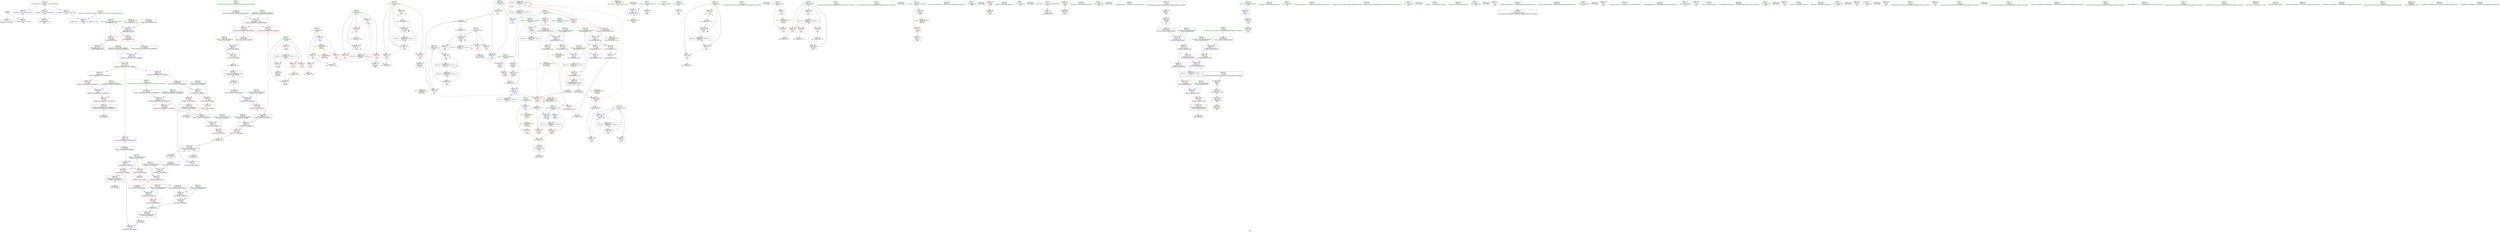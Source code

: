 digraph "SVFG" {
	label="SVFG";

	Node0x562deb0fe800 [shape=record,color=grey,label="{NodeID: 0\nNullPtr}"];
	Node0x562deb0fe800 -> Node0x562deb118e60[style=solid];
	Node0x562deb0fe800 -> Node0x562deb11a530[style=solid];
	Node0x562deb1191d0 [shape=record,color=red,label="{NodeID: 194\n380\<--379\n\<--_M_flags\n_ZNSt8ios_base4setfESt13_Ios_FmtflagsS0_\n}"];
	Node0x562deb1191d0 -> Node0x562deb1242b0[style=solid];
	Node0x562deb1162a0 [shape=record,color=black,label="{NodeID: 111\n363\<--399\n_ZNSt8ios_base4setfESt13_Ios_FmtflagsS0__ret\<--\n_ZNSt8ios_base4setfESt13_Ios_FmtflagsS0_\n|{<s0>21}}"];
	Node0x562deb1162a0:s0 -> Node0x562deb15eb30[style=solid,color=blue];
	Node0x562deb1142a0 [shape=record,color=green,label="{NodeID: 28\n11\<--13\nn\<--n_field_insensitive\nGlob }"];
	Node0x562deb1142a0 -> Node0x562deb11c370[style=solid];
	Node0x562deb1142a0 -> Node0x562deb11c440[style=solid];
	Node0x562deb1142a0 -> Node0x562deb11c510[style=solid];
	Node0x562deb1142a0 -> Node0x562deb119e30[style=solid];
	Node0x562deb15f660 [shape=record,color=black,label="{NodeID: 554\n86 = PHI(235, )\n0th arg _Z3cand }"];
	Node0x562deb15f660 -> Node0x562deb11a700[style=solid];
	Node0x562deb11f610 [shape=record,color=grey,label="{NodeID: 388\n145 = cmp(142, 144, )\n}"];
	Node0x562deb11aa40 [shape=record,color=blue,label="{NodeID: 222\n95\<--111\nref.tmp1\<--sub\n_Z3cand\n|{|<s2>4}}"];
	Node0x562deb11aa40 -> Node0x562deb11d070[style=dashed];
	Node0x562deb11aa40 -> Node0x562deb13c690[style=dashed];
	Node0x562deb11aa40:s2 -> Node0x562deb1433a0[style=dashed,color=red];
	Node0x562deb11c440 [shape=record,color=red,label="{NodeID: 139\n208\<--11\n\<--n\nmain\n}"];
	Node0x562deb11c440 -> Node0x562deb11fa90[style=solid];
	Node0x562deb116c80 [shape=record,color=green,label="{NodeID: 56\n166\<--167\nr\<--r_field_insensitive\nmain\n}"];
	Node0x562deb116c80 -> Node0x562deb11dd70[style=solid];
	Node0x562deb116c80 -> Node0x562deb123340[style=solid];
	Node0x562deb116c80 -> Node0x562deb123680[style=solid];
	Node0x562deb141690 [shape=record,color=yellow,style=double,label="{NodeID: 416\n2V_1 = ENCHI(MR_2V_0)\npts\{10 \}\nFun[_GLOBAL__sub_I_Denisson_2_0.cpp]|{<s0>29}}"];
	Node0x562deb141690:s0 -> Node0x562deb11a630[style=dashed,color=red];
	Node0x562deb124040 [shape=record,color=blue,label="{NodeID: 250\n367\<--364\nthis.addr\<--this\n_ZNSt8ios_base4setfESt13_Ios_FmtflagsS0_\n}"];
	Node0x562deb124040 -> Node0x562deb11ece0[style=dashed];
	Node0x562deb11db00 [shape=record,color=red,label="{NodeID: 167\n211\<--162\n\<--i\nmain\n}"];
	Node0x562deb11db00 -> Node0x562deb115c90[style=solid];
	Node0x562deb1185e0 [shape=record,color=green,label="{NodeID: 84\n406\<--407\n__b.addr\<--__b.addr_field_insensitive\n_ZStaNRSt13_Ios_FmtflagsS_\n}"];
	Node0x562deb1185e0 -> Node0x562deb119440[style=solid];
	Node0x562deb1185e0 -> Node0x562deb124450[style=solid];
	Node0x562deb0ed980 [shape=record,color=green,label="{NodeID: 1\n7\<--1\n__dso_handle\<--dummyObj\nGlob }"];
	Node0x562deb149ca0 [shape=record,color=yellow,style=double,label="{NodeID: 527\n2V_2 = CSCHI(MR_2V_1)\npts\{10 \}\nCS[]}"];
	Node0x562deb1192a0 [shape=record,color=red,label="{NodeID: 195\n410\<--404\n\<--__a.addr\n_ZStaNRSt13_Ios_FmtflagsS_\n}"];
	Node0x562deb1192a0 -> Node0x562deb119510[style=solid];
	Node0x562deb116370 [shape=record,color=black,label="{NodeID: 112\n401\<--414\n_ZStaNRSt13_Ios_FmtflagsS__ret\<--\n_ZStaNRSt13_Ios_FmtflagsS_\n|{<s0>23}}"];
	Node0x562deb116370:s0 -> Node0x562deb15ee10[style=solid,color=blue];
	Node0x562deb1143a0 [shape=record,color=green,label="{NodeID: 29\n14\<--15\nk\<--k_field_insensitive\nGlob }"];
	Node0x562deb1143a0 -> Node0x562deb119f30[style=solid];
	Node0x562deb15f7d0 [shape=record,color=black,label="{NodeID: 555\n427 = PHI(395, )\n0th arg _ZStoRRSt13_Ios_FmtflagsS_ }"];
	Node0x562deb15f7d0 -> Node0x562deb1246c0[style=solid];
	Node0x562deb11f790 [shape=record,color=grey,label="{NodeID: 389\n128 = cmp(126, 127, )\n}"];
	Node0x562deb11f790 -> Node0x562deb115880[style=solid];
	Node0x562deb11ab10 [shape=record,color=blue,label="{NodeID: 223\n89\<--118\nneed\<--add\n_Z3cand\n}"];
	Node0x562deb11ab10 -> Node0x562deb13b790[style=dashed];
	Node0x562deb11c510 [shape=record,color=red,label="{NodeID: 140\n253\<--11\n\<--n\nmain\n}"];
	Node0x562deb11c510 -> Node0x562deb11fc10[style=solid];
	Node0x562deb116d50 [shape=record,color=green,label="{NodeID: 57\n168\<--169\nj\<--j_field_insensitive\nmain\n}"];
	Node0x562deb116d50 -> Node0x562deb11de40[style=solid];
	Node0x562deb116d50 -> Node0x562deb11df10[style=solid];
	Node0x562deb116d50 -> Node0x562deb123410[style=solid];
	Node0x562deb116d50 -> Node0x562deb123750[style=solid];
	Node0x562deb124110 [shape=record,color=blue,label="{NodeID: 251\n369\<--365\n__fmtfl.addr\<--__fmtfl\n_ZNSt8ios_base4setfESt13_Ios_FmtflagsS0_\n}"];
	Node0x562deb124110 -> Node0x562deb11edb0[style=dashed];
	Node0x562deb11dbd0 [shape=record,color=red,label="{NodeID: 168\n216\<--162\n\<--i\nmain\n}"];
	Node0x562deb11dbd0 -> Node0x562deb12a750[style=solid];
	Node0x562deb1186b0 [shape=record,color=green,label="{NodeID: 85\n419\<--420\n__a.addr\<--__a.addr_field_insensitive\n_ZStcoSt13_Ios_Fmtflags\n}"];
	Node0x562deb1186b0 -> Node0x562deb1195e0[style=solid];
	Node0x562deb1186b0 -> Node0x562deb1245f0[style=solid];
	Node0x562deb0edcc0 [shape=record,color=green,label="{NodeID: 2\n9\<--1\n\<--dummyObj\nCan only get source location for instruction, argument, global var or function.}"];
	Node0x562deacf2280 [shape=record,color=black,label="{NodeID: 528\n57 = PHI()\n}"];
	Node0x562deb119370 [shape=record,color=red,label="{NodeID: 196\n414\<--404\n\<--__a.addr\n_ZStaNRSt13_Ios_FmtflagsS_\n}"];
	Node0x562deb119370 -> Node0x562deb116370[style=solid];
	Node0x562deb119370 -> Node0x562deb124520[style=solid];
	Node0x562deb116440 [shape=record,color=black,label="{NodeID: 113\n417\<--423\n_ZStcoSt13_Ios_Fmtflags_ret\<--neg\n_ZStcoSt13_Ios_Fmtflags\n|{<s0>22}}"];
	Node0x562deb116440:s0 -> Node0x562deb15ec40[style=solid,color=blue];
	Node0x562deb1144a0 [shape=record,color=green,label="{NodeID: 30\n16\<--17\ntt\<--tt_field_insensitive\nGlob }"];
	Node0x562deb1144a0 -> Node0x562deb11c5e0[style=solid];
	Node0x562deb1144a0 -> Node0x562deb11a030[style=solid];
	Node0x562deb15f910 [shape=record,color=black,label="{NodeID: 556\n428 = PHI(392, )\n1st arg _ZStoRRSt13_Ios_FmtflagsS_ }"];
	Node0x562deb15f910 -> Node0x562deb124790[style=solid];
	Node0x562deb11f910 [shape=record,color=grey,label="{NodeID: 390\n198 = cmp(196, 197, )\n}"];
	Node0x562deb11abe0 [shape=record,color=blue,label="{NodeID: 224\n91\<--122\ni\<--inc\n_Z3cand\n}"];
	Node0x562deb11abe0 -> Node0x562deb13bc90[style=dashed];
	Node0x562deb11c5e0 [shape=record,color=red,label="{NodeID: 141\n197\<--16\n\<--tt\nmain\n}"];
	Node0x562deb11c5e0 -> Node0x562deb11f910[style=solid];
	Node0x562deb116e20 [shape=record,color=green,label="{NodeID: 58\n170\<--171\nm\<--m_field_insensitive\nmain\n}"];
	Node0x562deb116e20 -> Node0x562deb11dfe0[style=solid];
	Node0x562deb116e20 -> Node0x562deb11e0b0[style=solid];
	Node0x562deb116e20 -> Node0x562deb11e180[style=solid];
	Node0x562deb116e20 -> Node0x562deb1234e0[style=solid];
	Node0x562deb1422c0 [shape=record,color=yellow,style=double,label="{NodeID: 418\n67V_1 = ENCHI(MR_67V_0)\npts\{350 \}\nFun[_ZSt5fixedRSt8ios_base]}"];
	Node0x562deb1422c0 -> Node0x562deb123f70[style=dashed];
	Node0x562deb1241e0 [shape=record,color=blue,label="{NodeID: 252\n371\<--366\n__mask.addr\<--__mask\n_ZNSt8ios_base4setfESt13_Ios_FmtflagsS0_\n}"];
	Node0x562deb1241e0 -> Node0x562deb11ee80[style=dashed];
	Node0x562deb1241e0 -> Node0x562deb119030[style=dashed];
	Node0x562deb11dca0 [shape=record,color=red,label="{NodeID: 169\n229\<--164\n\<--l\nmain\n}"];
	Node0x562deb11dca0 -> Node0x562deb12aa50[style=solid];
	Node0x562deb118780 [shape=record,color=green,label="{NodeID: 86\n429\<--430\n__a.addr\<--__a.addr_field_insensitive\n_ZStoRRSt13_Ios_FmtflagsS_\n}"];
	Node0x562deb118780 -> Node0x562deb1196b0[style=solid];
	Node0x562deb118780 -> Node0x562deb119780[style=solid];
	Node0x562deb118780 -> Node0x562deb1246c0[style=solid];
	Node0x562deb0edd80 [shape=record,color=green,label="{NodeID: 3\n12\<--1\n\<--dummyObj\nCan only get source location for instruction, argument, global var or function.}"];
	Node0x562deb15da20 [shape=record,color=black,label="{NodeID: 529\n75 = PHI()\n}"];
	Node0x562deb15da20 -> Node0x562deb11a630[style=solid];
	Node0x562deb119440 [shape=record,color=red,label="{NodeID: 197\n412\<--406\n\<--__b.addr\n_ZStaNRSt13_Ios_FmtflagsS_\n|{<s0>26}}"];
	Node0x562deb119440:s0 -> Node0x562deb15fc60[style=solid,color=red];
	Node0x562deb116510 [shape=record,color=black,label="{NodeID: 114\n426\<--441\n_ZStoRRSt13_Ios_FmtflagsS__ret\<--\n_ZStoRRSt13_Ios_FmtflagsS_\n|{<s0>25}}"];
	Node0x562deb116510:s0 -> Node0x562deb15f090[style=solid,color=blue];
	Node0x562deb1145a0 [shape=record,color=green,label="{NodeID: 31\n18\<--19\np\<--p_field_insensitive\nGlob }"];
	Node0x562deb1145a0 -> Node0x562deb11c6b0[style=solid];
	Node0x562deb1145a0 -> Node0x562deb11a130[style=solid];
	Node0x562deb15fa50 [shape=record,color=black,label="{NodeID: 557\n445 = PHI(390, 411, )\n0th arg _ZStanSt13_Ios_FmtflagsS_ }"];
	Node0x562deb15fa50 -> Node0x562deb124930[style=solid];
	Node0x562deb11fa90 [shape=record,color=grey,label="{NodeID: 391\n209 = cmp(207, 208, )\n}"];
	Node0x562deb11acb0 [shape=record,color=blue,label="{NodeID: 225\n135\<--131\n__a.addr\<--__a\n_ZSt3maxIdERKT_S2_S2_\n}"];
	Node0x562deb11acb0 -> Node0x562deb11d210[style=dashed];
	Node0x562deb11acb0 -> Node0x562deb11d2e0[style=dashed];
	Node0x562deb11c6b0 [shape=record,color=red,label="{NodeID: 142\n127\<--18\n\<--p\n_Z3cand\n}"];
	Node0x562deb11c6b0 -> Node0x562deb11f790[style=solid];
	Node0x562deb116ef0 [shape=record,color=green,label="{NodeID: 59\n172\<--173\nans\<--ans_field_insensitive\nmain\n}"];
	Node0x562deb116ef0 -> Node0x562deb11e250[style=solid];
	Node0x562deb116ef0 -> Node0x562deb11e320[style=solid];
	Node0x562deb116ef0 -> Node0x562deb123820[style=solid];
	Node0x562deb116ef0 -> Node0x562deb1239c0[style=solid];
	Node0x562deb1423d0 [shape=record,color=yellow,style=double,label="{NodeID: 419\n4V_1 = ENCHI(MR_4V_0)\npts\{13 \}\nFun[_Z3cand]}"];
	Node0x562deb1423d0 -> Node0x562deb11c370[style=dashed];
	Node0x562deb1242b0 [shape=record,color=blue,label="{NodeID: 253\n373\<--380\n__old\<--\n_ZNSt8ios_base4setfESt13_Ios_FmtflagsS0_\n}"];
	Node0x562deb1242b0 -> Node0x562deb119100[style=dashed];
	Node0x562deb11dd70 [shape=record,color=red,label="{NodeID: 170\n230\<--166\n\<--r\nmain\n}"];
	Node0x562deb11dd70 -> Node0x562deb12aa50[style=solid];
	Node0x562deb118850 [shape=record,color=green,label="{NodeID: 87\n431\<--432\n__b.addr\<--__b.addr_field_insensitive\n_ZStoRRSt13_Ios_FmtflagsS_\n}"];
	Node0x562deb118850 -> Node0x562deb119850[style=solid];
	Node0x562deb118850 -> Node0x562deb124790[style=solid];
	Node0x562deb0fbe10 [shape=record,color=green,label="{NodeID: 4\n23\<--1\n\<--dummyObj\nCan only get source location for instruction, argument, global var or function.}"];
	Node0x562deb15db80 [shape=record,color=black,label="{NodeID: 530\n200 = PHI()\n}"];
	Node0x562deb119510 [shape=record,color=red,label="{NodeID: 198\n411\<--410\n\<--\n_ZStaNRSt13_Ios_FmtflagsS_\n|{<s0>26}}"];
	Node0x562deb119510:s0 -> Node0x562deb15fa50[style=solid,color=red];
	Node0x562deb11b090 [shape=record,color=black,label="{NodeID: 115\n444\<--455\n_ZStanSt13_Ios_FmtflagsS__ret\<--and\n_ZStanSt13_Ios_FmtflagsS_\n|{<s0>24|<s1>26}}"];
	Node0x562deb11b090:s0 -> Node0x562deb15ef20[style=solid,color=blue];
	Node0x562deb11b090:s1 -> Node0x562deb15f1a0[style=solid,color=blue];
	Node0x562deb1146a0 [shape=record,color=green,label="{NodeID: 32\n20\<--21\na\<--a_field_insensitive\nGlob }"];
	Node0x562deb1146a0 -> Node0x562deb11b300[style=solid];
	Node0x562deb1146a0 -> Node0x562deb11b3d0[style=solid];
	Node0x562deb1146a0 -> Node0x562deb11b4a0[style=solid];
	Node0x562deb15fc60 [shape=record,color=black,label="{NodeID: 558\n446 = PHI(391, 412, )\n1st arg _ZStanSt13_Ios_FmtflagsS_ }"];
	Node0x562deb15fc60 -> Node0x562deb124a00[style=solid];
	Node0x562deb11fc10 [shape=record,color=grey,label="{NodeID: 392\n254 = cmp(252, 253, )\n}"];
	Node0x562deb11ad80 [shape=record,color=blue,label="{NodeID: 226\n137\<--132\n__b.addr\<--__b\n_ZSt3maxIdERKT_S2_S2_\n}"];
	Node0x562deb11ad80 -> Node0x562deb11d3b0[style=dashed];
	Node0x562deb11ad80 -> Node0x562deb11d480[style=dashed];
	Node0x562deb11c780 [shape=record,color=red,label="{NodeID: 143\n177\<--22\n\<--is_testing\nmain\n}"];
	Node0x562deb11c780 -> Node0x562deb115a20[style=solid];
	Node0x562deb116fc0 [shape=record,color=green,label="{NodeID: 60\n174\<--175\ni19\<--i19_field_insensitive\nmain\n}"];
	Node0x562deb116fc0 -> Node0x562deb11e3f0[style=solid];
	Node0x562deb116fc0 -> Node0x562deb11e4c0[style=solid];
	Node0x562deb116fc0 -> Node0x562deb11e590[style=solid];
	Node0x562deb116fc0 -> Node0x562deb1238f0[style=solid];
	Node0x562deb116fc0 -> Node0x562deb123a90[style=solid];
	Node0x562deb1424e0 [shape=record,color=yellow,style=double,label="{NodeID: 420\n6V_1 = ENCHI(MR_6V_0)\npts\{19 \}\nFun[_Z3cand]}"];
	Node0x562deb1424e0 -> Node0x562deb11c6b0[style=dashed];
	Node0x562deb124380 [shape=record,color=blue,label="{NodeID: 254\n404\<--402\n__a.addr\<--__a\n_ZStaNRSt13_Ios_FmtflagsS_\n}"];
	Node0x562deb124380 -> Node0x562deb1192a0[style=dashed];
	Node0x562deb124380 -> Node0x562deb119370[style=dashed];
	Node0x562deb11de40 [shape=record,color=red,label="{NodeID: 171\n225\<--168\n\<--j\nmain\n}"];
	Node0x562deb11de40 -> Node0x562deb11f490[style=solid];
	Node0x562deb118920 [shape=record,color=green,label="{NodeID: 88\n439\<--440\n_ZStorSt13_Ios_FmtflagsS_\<--_ZStorSt13_Ios_FmtflagsS__field_insensitive\n}"];
	Node0x562deb0fbed0 [shape=record,color=green,label="{NodeID: 5\n25\<--1\n.str\<--dummyObj\nGlob }"];
	Node0x562deb15dc80 [shape=record,color=black,label="{NodeID: 531\n201 = PHI()\n}"];
	Node0x562deb13ae50 [shape=record,color=yellow,style=double,label="{NodeID: 448\n4V_1 = ENCHI(MR_4V_0)\npts\{13 \}\nFun[main]|{|<s2>12}}"];
	Node0x562deb13ae50 -> Node0x562deb11c440[style=dashed];
	Node0x562deb13ae50 -> Node0x562deb11c510[style=dashed];
	Node0x562deb13ae50:s2 -> Node0x562deb1423d0[style=dashed,color=red];
	Node0x562deb1195e0 [shape=record,color=red,label="{NodeID: 199\n422\<--419\n\<--__a.addr\n_ZStcoSt13_Ios_Fmtflags\n}"];
	Node0x562deb1195e0 -> Node0x562deb11f190[style=solid];
	Node0x562deb11b160 [shape=record,color=black,label="{NodeID: 116\n457\<--468\n_ZStorSt13_Ios_FmtflagsS__ret\<--or\n_ZStorSt13_Ios_FmtflagsS_\n|{<s0>27}}"];
	Node0x562deb11b160:s0 -> Node0x562deb15f310[style=solid,color=blue];
	Node0x562deb1147a0 [shape=record,color=green,label="{NodeID: 33\n22\<--24\nis_testing\<--is_testing_field_insensitive\nGlob }"];
	Node0x562deb1147a0 -> Node0x562deb11c780[style=solid];
	Node0x562deb1147a0 -> Node0x562deb11a230[style=solid];
	Node0x562deb15fde0 [shape=record,color=black,label="{NodeID: 559\n131 = PHI(93, 164, )\n0th arg _ZSt3maxIdERKT_S2_S2_ }"];
	Node0x562deb15fde0 -> Node0x562deb11acb0[style=solid];
	Node0x562deb139f90 [shape=record,color=black,label="{NodeID: 393\nMR_18V_4 = PHI(MR_18V_6, MR_18V_3, )\npts\{165 \}\n|{|<s5>13}}"];
	Node0x562deb139f90 -> Node0x562deb11dca0[style=dashed];
	Node0x562deb139f90 -> Node0x562deb11e660[style=dashed];
	Node0x562deb139f90 -> Node0x562deb1235b0[style=dashed];
	Node0x562deb139f90 -> Node0x562deb139f90[style=dashed];
	Node0x562deb139f90 -> Node0x562deb13da90[style=dashed];
	Node0x562deb139f90:s5 -> Node0x562deb143290[style=dashed,color=red];
	Node0x562deb11ae50 [shape=record,color=blue,label="{NodeID: 227\n133\<--147\nretval\<--\n_ZSt3maxIdERKT_S2_S2_\n}"];
	Node0x562deb11ae50 -> Node0x562deb140790[style=dashed];
	Node0x562deb11c850 [shape=record,color=red,label="{NodeID: 144\n180\<--29\n\<--stdin\nmain\n}"];
	Node0x562deb11c850 -> Node0x562deb115af0[style=solid];
	Node0x562deb117090 [shape=record,color=green,label="{NodeID: 61\n184\<--185\nfreopen\<--freopen_field_insensitive\n}"];
	Node0x562deb124450 [shape=record,color=blue,label="{NodeID: 255\n406\<--403\n__b.addr\<--__b\n_ZStaNRSt13_Ios_FmtflagsS_\n}"];
	Node0x562deb124450 -> Node0x562deb119440[style=dashed];
	Node0x562deb11df10 [shape=record,color=red,label="{NodeID: 172\n245\<--168\n\<--j\nmain\n}"];
	Node0x562deb11df10 -> Node0x562deb12b350[style=solid];
	Node0x562deb118a20 [shape=record,color=green,label="{NodeID: 89\n447\<--448\n__a.addr\<--__a.addr_field_insensitive\n_ZStanSt13_Ios_FmtflagsS_\n}"];
	Node0x562deb118a20 -> Node0x562deb1199f0[style=solid];
	Node0x562deb118a20 -> Node0x562deb124930[style=solid];
	Node0x562deb0fbf90 [shape=record,color=green,label="{NodeID: 6\n27\<--1\n.str.2\<--dummyObj\nGlob }"];
	Node0x562deb15dd80 [shape=record,color=black,label="{NodeID: 532\n202 = PHI()\n}"];
	Node0x562deb13af30 [shape=record,color=yellow,style=double,label="{NodeID: 449\n35V_1 = ENCHI(MR_35V_0)\npts\{17 \}\nFun[main]}"];
	Node0x562deb13af30 -> Node0x562deb11c5e0[style=dashed];
	Node0x562deb1196b0 [shape=record,color=red,label="{NodeID: 200\n435\<--429\n\<--__a.addr\n_ZStoRRSt13_Ios_FmtflagsS_\n}"];
	Node0x562deb1196b0 -> Node0x562deb119920[style=solid];
	Node0x562deb11b230 [shape=record,color=purple,label="{NodeID: 117\n56\<--4\n\<--_ZStL8__ioinit\n__cxx_global_var_init\n}"];
	Node0x562deb1148a0 [shape=record,color=green,label="{NodeID: 34\n45\<--49\nllvm.global_ctors\<--llvm.global_ctors_field_insensitive\nGlob }"];
	Node0x562deb1148a0 -> Node0x562deb11bb20[style=solid];
	Node0x562deb1148a0 -> Node0x562deb11bbf0[style=solid];
	Node0x562deb1148a0 -> Node0x562deb11bcc0[style=solid];
	Node0x562deb15ff60 [shape=record,color=black,label="{NodeID: 560\n132 = PHI(95, 259, )\n1st arg _ZSt3maxIdERKT_S2_S2_ }"];
	Node0x562deb15ff60 -> Node0x562deb11ad80[style=solid];
	Node0x562deb11af20 [shape=record,color=blue,label="{NodeID: 228\n133\<--150\nretval\<--\n_ZSt3maxIdERKT_S2_S2_\n}"];
	Node0x562deb11af20 -> Node0x562deb140790[style=dashed];
	Node0x562deb11c920 [shape=record,color=red,label="{NodeID: 145\n186\<--34\n\<--stdout\nmain\n}"];
	Node0x562deb11c920 -> Node0x562deb115bc0[style=solid];
	Node0x562deb117190 [shape=record,color=green,label="{NodeID: 62\n192\<--193\n_ZNSirsERi\<--_ZNSirsERi_field_insensitive\n}"];
	Node0x562deb124520 [shape=record,color=blue,label="{NodeID: 256\n414\<--413\n\<--call\n_ZStaNRSt13_Ios_FmtflagsS_\n}"];
	Node0x562deb11dfe0 [shape=record,color=red,label="{NodeID: 173\n235\<--170\n\<--m\nmain\n|{<s0>12}}"];
	Node0x562deb11dfe0:s0 -> Node0x562deb15f660[style=solid,color=red];
	Node0x562deb118af0 [shape=record,color=green,label="{NodeID: 90\n449\<--450\n__b.addr\<--__b.addr_field_insensitive\n_ZStanSt13_Ios_FmtflagsS_\n}"];
	Node0x562deb118af0 -> Node0x562deb119ac0[style=solid];
	Node0x562deb118af0 -> Node0x562deb124a00[style=solid];
	Node0x562deb0fc050 [shape=record,color=green,label="{NodeID: 7\n29\<--1\nstdin\<--dummyObj\nGlob }"];
	Node0x562deb15de50 [shape=record,color=black,label="{NodeID: 533\n214 = PHI()\n}"];
	Node0x562deb13b010 [shape=record,color=yellow,style=double,label="{NodeID: 450\n6V_1 = ENCHI(MR_6V_0)\npts\{19 \}\nFun[main]|{<s0>12}}"];
	Node0x562deb13b010:s0 -> Node0x562deb1424e0[style=dashed,color=red];
	Node0x562deb119780 [shape=record,color=red,label="{NodeID: 201\n441\<--429\n\<--__a.addr\n_ZStoRRSt13_Ios_FmtflagsS_\n}"];
	Node0x562deb119780 -> Node0x562deb116510[style=solid];
	Node0x562deb119780 -> Node0x562deb124860[style=solid];
	Node0x562deb11b300 [shape=record,color=purple,label="{NodeID: 118\n109\<--20\narrayidx\<--a\n_Z3cand\n}"];
	Node0x562deb11b300 -> Node0x562deb11cfa0[style=solid];
	Node0x562deb1149a0 [shape=record,color=green,label="{NodeID: 35\n50\<--51\n__cxx_global_var_init\<--__cxx_global_var_init_field_insensitive\n}"];
	Node0x562deb1600e0 [shape=record,color=black,label="{NodeID: 561\n325 = PHI(285, )\n0th arg _ZNSt8ios_base9precisionEl }"];
	Node0x562deb1600e0 -> Node0x562deb123c30[style=solid];
	Node0x562deb122f70 [shape=record,color=blue,label="{NodeID: 229\n158\<--12\nretval\<--\nmain\n}"];
	Node0x562deb122f70 -> Node0x562deb11d6f0[style=dashed];
	Node0x562deb11c9f0 [shape=record,color=red,label="{NodeID: 146\n280\<--38\nvtable\<--\nmain\n}"];
	Node0x562deb11c9f0 -> Node0x562deb11bdc0[style=solid];
	Node0x562deb117290 [shape=record,color=green,label="{NodeID: 63\n203\<--204\n_ZNSirsERd\<--_ZNSirsERd_field_insensitive\n}"];
	Node0x562deb1245f0 [shape=record,color=blue,label="{NodeID: 257\n419\<--418\n__a.addr\<--__a\n_ZStcoSt13_Ios_Fmtflags\n}"];
	Node0x562deb1245f0 -> Node0x562deb1195e0[style=dashed];
	Node0x562deb11e0b0 [shape=record,color=red,label="{NodeID: 174\n238\<--170\n\<--m\nmain\n}"];
	Node0x562deb11e0b0 -> Node0x562deb1235b0[style=solid];
	Node0x562deb118bc0 [shape=record,color=green,label="{NodeID: 91\n460\<--461\n__a.addr\<--__a.addr_field_insensitive\n_ZStorSt13_Ios_FmtflagsS_\n}"];
	Node0x562deb118bc0 -> Node0x562deb119b90[style=solid];
	Node0x562deb118bc0 -> Node0x562deb124ad0[style=solid];
	Node0x562deb0fc110 [shape=record,color=green,label="{NodeID: 8\n30\<--1\n.str.3\<--dummyObj\nGlob }"];
	Node0x562deb15df20 [shape=record,color=black,label="{NodeID: 534\n260 = PHI(130, )\n}"];
	Node0x562deb15df20 -> Node0x562deb11e660[style=solid];
	Node0x562deb13b0f0 [shape=record,color=yellow,style=double,label="{NodeID: 451\n38V_1 = ENCHI(MR_38V_0)\npts\{24 \}\nFun[main]}"];
	Node0x562deb13b0f0 -> Node0x562deb11c780[style=dashed];
	Node0x562deb119850 [shape=record,color=red,label="{NodeID: 202\n437\<--431\n\<--__b.addr\n_ZStoRRSt13_Ios_FmtflagsS_\n|{<s0>27}}"];
	Node0x562deb119850:s0 -> Node0x562deb1607d0[style=solid,color=red];
	Node0x562deb11b3d0 [shape=record,color=purple,label="{NodeID: 119\n213\<--20\narrayidx\<--a\nmain\n}"];
	Node0x562deb114aa0 [shape=record,color=green,label="{NodeID: 36\n54\<--55\n_ZNSt8ios_base4InitC1Ev\<--_ZNSt8ios_base4InitC1Ev_field_insensitive\n}"];
	Node0x562deb1601f0 [shape=record,color=black,label="{NodeID: 562\n326 = PHI(287, )\n1st arg _ZNSt8ios_base9precisionEl }"];
	Node0x562deb1601f0 -> Node0x562deb123d00[style=solid];
	Node0x562deb123000 [shape=record,color=blue,label="{NodeID: 230\n160\<--12\nss\<--\nmain\n}"];
	Node0x562deb123000 -> Node0x562deb13d090[style=dashed];
	Node0x562deb11cac0 [shape=record,color=red,label="{NodeID: 147\n106\<--87\n\<--s.addr\n_Z3cand\n}"];
	Node0x562deb11cac0 -> Node0x562deb12a5d0[style=solid];
	Node0x562deb117390 [shape=record,color=green,label="{NodeID: 64\n271\<--272\n_ZStlsISt11char_traitsIcEERSt13basic_ostreamIcT_ES5_PKc\<--_ZStlsISt11char_traitsIcEERSt13basic_ostreamIcT_ES5_PKc_field_insensitive\n}"];
	Node0x562deb1246c0 [shape=record,color=blue,label="{NodeID: 258\n429\<--427\n__a.addr\<--__a\n_ZStoRRSt13_Ios_FmtflagsS_\n}"];
	Node0x562deb1246c0 -> Node0x562deb1196b0[style=dashed];
	Node0x562deb1246c0 -> Node0x562deb119780[style=dashed];
	Node0x562deb11e180 [shape=record,color=red,label="{NodeID: 175\n241\<--170\n\<--m\nmain\n}"];
	Node0x562deb11e180 -> Node0x562deb123680[style=solid];
	Node0x562deb118c90 [shape=record,color=green,label="{NodeID: 92\n462\<--463\n__b.addr\<--__b.addr_field_insensitive\n_ZStorSt13_Ios_FmtflagsS_\n}"];
	Node0x562deb118c90 -> Node0x562deb119c60[style=solid];
	Node0x562deb118c90 -> Node0x562deb124ba0[style=solid];
	Node0x562deb0fc1d0 [shape=record,color=green,label="{NodeID: 9\n32\<--1\n.str.4\<--dummyObj\nGlob }"];
	Node0x562deb15e110 [shape=record,color=black,label="{NodeID: 535\n270 = PHI()\n}"];
	Node0x562deb119920 [shape=record,color=red,label="{NodeID: 203\n436\<--435\n\<--\n_ZStoRRSt13_Ios_FmtflagsS_\n|{<s0>27}}"];
	Node0x562deb119920:s0 -> Node0x562deb160690[style=solid,color=red];
	Node0x562deb11b4a0 [shape=record,color=purple,label="{NodeID: 120\n259\<--20\narrayidx24\<--a\nmain\n|{<s0>13}}"];
	Node0x562deb11b4a0:s0 -> Node0x562deb15ff60[style=solid,color=red];
	Node0x562deb114ba0 [shape=record,color=green,label="{NodeID: 37\n60\<--61\n__cxa_atexit\<--__cxa_atexit_field_insensitive\n}"];
	Node0x562deb160300 [shape=record,color=black,label="{NodeID: 563\n364 = PHI(352, )\n0th arg _ZNSt8ios_base4setfESt13_Ios_FmtflagsS0_ }"];
	Node0x562deb160300 -> Node0x562deb124040[style=solid];
	Node0x562deb13b790 [shape=record,color=black,label="{NodeID: 397\nMR_10V_3 = PHI(MR_10V_4, MR_10V_2, )\npts\{90 \}\n}"];
	Node0x562deb13b790 -> Node0x562deb11cb90[style=dashed];
	Node0x562deb13b790 -> Node0x562deb11cc60[style=dashed];
	Node0x562deb13b790 -> Node0x562deb11ab10[style=dashed];
	Node0x562deb1230d0 [shape=record,color=blue,label="{NodeID: 231\n162\<--12\ni\<--\nmain\n}"];
	Node0x562deb1230d0 -> Node0x562deb11da30[style=dashed];
	Node0x562deb1230d0 -> Node0x562deb11db00[style=dashed];
	Node0x562deb1230d0 -> Node0x562deb11dbd0[style=dashed];
	Node0x562deb1230d0 -> Node0x562deb1231a0[style=dashed];
	Node0x562deb1230d0 -> Node0x562deb13d590[style=dashed];
	Node0x562deb11cb90 [shape=record,color=red,label="{NodeID: 148\n117\<--89\n\<--need\n_Z3cand\n}"];
	Node0x562deb11cb90 -> Node0x562deb12b4d0[style=solid];
	Node0x562deb117490 [shape=record,color=green,label="{NodeID: 65\n276\<--277\n_ZNSolsEi\<--_ZNSolsEi_field_insensitive\n}"];
	Node0x562deb124790 [shape=record,color=blue,label="{NodeID: 259\n431\<--428\n__b.addr\<--__b\n_ZStoRRSt13_Ios_FmtflagsS_\n}"];
	Node0x562deb124790 -> Node0x562deb119850[style=dashed];
	Node0x562deb11e250 [shape=record,color=red,label="{NodeID: 176\n256\<--172\n\<--ans\nmain\n}"];
	Node0x562deb11e250 -> Node0x562deb12a8d0[style=solid];
	Node0x562deb118d60 [shape=record,color=green,label="{NodeID: 93\n47\<--470\n_GLOBAL__sub_I_Denisson_2_0.cpp\<--_GLOBAL__sub_I_Denisson_2_0.cpp_field_insensitive\n}"];
	Node0x562deb118d60 -> Node0x562deb11a430[style=solid];
	Node0x562deb0fc290 [shape=record,color=green,label="{NodeID: 10\n34\<--1\nstdout\<--dummyObj\nGlob }"];
	Node0x562deb15e1e0 [shape=record,color=black,label="{NodeID: 536\n275 = PHI()\n}"];
	Node0x562deb1199f0 [shape=record,color=red,label="{NodeID: 204\n453\<--447\n\<--__a.addr\n_ZStanSt13_Ios_FmtflagsS_\n}"];
	Node0x562deb1199f0 -> Node0x562deb12aed0[style=solid];
	Node0x562deb11b570 [shape=record,color=purple,label="{NodeID: 121\n181\<--25\n\<--.str\nmain\n}"];
	Node0x562deb114ca0 [shape=record,color=green,label="{NodeID: 38\n59\<--65\n_ZNSt8ios_base4InitD1Ev\<--_ZNSt8ios_base4InitD1Ev_field_insensitive\n}"];
	Node0x562deb114ca0 -> Node0x562deb1156b0[style=solid];
	Node0x562deb160410 [shape=record,color=black,label="{NodeID: 564\n365 = PHI(354, )\n1st arg _ZNSt8ios_base4setfESt13_Ios_FmtflagsS0_ }"];
	Node0x562deb160410 -> Node0x562deb124110[style=solid];
	Node0x562deb13bc90 [shape=record,color=black,label="{NodeID: 398\nMR_12V_3 = PHI(MR_12V_4, MR_12V_2, )\npts\{92 \}\n}"];
	Node0x562deb13bc90 -> Node0x562deb11cd30[style=dashed];
	Node0x562deb13bc90 -> Node0x562deb11ce00[style=dashed];
	Node0x562deb13bc90 -> Node0x562deb11ced0[style=dashed];
	Node0x562deb13bc90 -> Node0x562deb11abe0[style=dashed];
	Node0x562deb1231a0 [shape=record,color=blue,label="{NodeID: 232\n162\<--217\ni\<--inc\nmain\n}"];
	Node0x562deb1231a0 -> Node0x562deb11da30[style=dashed];
	Node0x562deb1231a0 -> Node0x562deb11db00[style=dashed];
	Node0x562deb1231a0 -> Node0x562deb11dbd0[style=dashed];
	Node0x562deb1231a0 -> Node0x562deb1231a0[style=dashed];
	Node0x562deb1231a0 -> Node0x562deb13d590[style=dashed];
	Node0x562deb11cc60 [shape=record,color=red,label="{NodeID: 149\n126\<--89\n\<--need\n_Z3cand\n}"];
	Node0x562deb11cc60 -> Node0x562deb11f790[style=solid];
	Node0x562deb117590 [shape=record,color=green,label="{NodeID: 66\n288\<--289\n_ZNSt8ios_base9precisionEl\<--_ZNSt8ios_base9precisionEl_field_insensitive\n}"];
	Node0x562deb142a20 [shape=record,color=yellow,style=double,label="{NodeID: 426\n18V_1 = ENCHI(MR_18V_0)\npts\{165 \}\nFun[_Z3cand]}"];
	Node0x562deb142a20 -> Node0x562deb11d070[style=dashed];
	Node0x562deb124860 [shape=record,color=blue,label="{NodeID: 260\n441\<--438\n\<--call\n_ZStoRRSt13_Ios_FmtflagsS_\n}"];
	Node0x562deb11e320 [shape=record,color=red,label="{NodeID: 177\n295\<--172\n\<--ans\nmain\n}"];
	Node0x562deb118e60 [shape=record,color=black,label="{NodeID: 94\n2\<--3\ndummyVal\<--dummyVal\n}"];
	Node0x562deb113330 [shape=record,color=green,label="{NodeID: 11\n35\<--1\n_ZSt3cin\<--dummyObj\nGlob }"];
	Node0x562deb15e2b0 [shape=record,color=black,label="{NodeID: 537\n279 = PHI()\n}"];
	Node0x562deb119ac0 [shape=record,color=red,label="{NodeID: 205\n454\<--449\n\<--__b.addr\n_ZStanSt13_Ios_FmtflagsS_\n}"];
	Node0x562deb119ac0 -> Node0x562deb12aed0[style=solid];
	Node0x562deb11b640 [shape=record,color=purple,label="{NodeID: 122\n182\<--27\n\<--.str.2\nmain\n}"];
	Node0x562deb114da0 [shape=record,color=green,label="{NodeID: 39\n72\<--73\n__cxx_global_var_init.1\<--__cxx_global_var_init.1_field_insensitive\n}"];
	Node0x562deb160550 [shape=record,color=black,label="{NodeID: 565\n366 = PHI(355, )\n2nd arg _ZNSt8ios_base4setfESt13_Ios_FmtflagsS0_ }"];
	Node0x562deb160550 -> Node0x562deb1241e0[style=solid];
	Node0x562deb13c190 [shape=record,color=black,label="{NodeID: 399\nMR_14V_2 = PHI(MR_14V_3, MR_14V_1, )\npts\{94 \}\n}"];
	Node0x562deb13c190 -> Node0x562deb11a970[style=dashed];
	Node0x562deb123270 [shape=record,color=blue,label="{NodeID: 233\n164\<--9\nl\<--\nmain\n}"];
	Node0x562deb123270 -> Node0x562deb139f90[style=dashed];
	Node0x562deb11cd30 [shape=record,color=red,label="{NodeID: 150\n101\<--91\n\<--i\n_Z3cand\n}"];
	Node0x562deb11cd30 -> Node0x562deb11f310[style=solid];
	Node0x562deb117690 [shape=record,color=green,label="{NodeID: 67\n291\<--292\n_ZSt5fixedRSt8ios_base\<--_ZSt5fixedRSt8ios_base_field_insensitive\n}"];
	Node0x562deb142b00 [shape=record,color=yellow,style=double,label="{NodeID: 427\n20V_1 = ENCHI(MR_20V_0)\npts\{210000 \}\nFun[_Z3cand]|{|<s2>4}}"];
	Node0x562deb142b00 -> Node0x562deb11cfa0[style=dashed];
	Node0x562deb142b00 -> Node0x562deb11d070[style=dashed];
	Node0x562deb142b00:s2 -> Node0x562deb1433a0[style=dashed,color=red];
	Node0x562deb124930 [shape=record,color=blue,label="{NodeID: 261\n447\<--445\n__a.addr\<--__a\n_ZStanSt13_Ios_FmtflagsS_\n}"];
	Node0x562deb124930 -> Node0x562deb1199f0[style=dashed];
	Node0x562deb11e3f0 [shape=record,color=red,label="{NodeID: 178\n252\<--174\n\<--i19\nmain\n}"];
	Node0x562deb11e3f0 -> Node0x562deb11fc10[style=solid];
	Node0x562deb118f60 [shape=record,color=black,label="{NodeID: 95\n37\<--36\n\<--_ZSt4cout\nCan only get source location for instruction, argument, global var or function.}"];
	Node0x562deb118f60 -> Node0x562deb11c2a0[style=solid];
	Node0x562deb1133c0 [shape=record,color=green,label="{NodeID: 12\n36\<--1\n_ZSt4cout\<--dummyObj\nGlob }"];
	Node0x562deb15e380 [shape=record,color=black,label="{NodeID: 538\n286 = PHI(324, )\n}"];
	Node0x562deb12a5d0 [shape=record,color=grey,label="{NodeID: 372\n111 = Binary(106, 110, )\n}"];
	Node0x562deb12a5d0 -> Node0x562deb11aa40[style=solid];
	Node0x562deb119b90 [shape=record,color=red,label="{NodeID: 206\n466\<--460\n\<--__a.addr\n_ZStorSt13_Ios_FmtflagsS_\n}"];
	Node0x562deb119b90 -> Node0x562deb11f010[style=solid];
	Node0x562deb11b710 [shape=record,color=purple,label="{NodeID: 123\n187\<--30\n\<--.str.3\nmain\n}"];
	Node0x562deb114ea0 [shape=record,color=green,label="{NodeID: 40\n77\<--78\nacos\<--acos_field_insensitive\n}"];
	Node0x562deb160690 [shape=record,color=black,label="{NodeID: 566\n458 = PHI(436, )\n0th arg _ZStorSt13_Ios_FmtflagsS_ }"];
	Node0x562deb160690 -> Node0x562deb124ad0[style=solid];
	Node0x562deb13c690 [shape=record,color=black,label="{NodeID: 400\nMR_16V_2 = PHI(MR_16V_3, MR_16V_1, )\npts\{96 \}\n}"];
	Node0x562deb13c690 -> Node0x562deb11aa40[style=dashed];
	Node0x562deb123340 [shape=record,color=blue,label="{NodeID: 234\n166\<--222\nr\<--\nmain\n}"];
	Node0x562deb123340 -> Node0x562deb11dd70[style=dashed];
	Node0x562deb123340 -> Node0x562deb123680[style=dashed];
	Node0x562deb123340 -> Node0x562deb13df90[style=dashed];
	Node0x562deb123340 -> Node0x562deb141190[style=dashed];
	Node0x562deb11ce00 [shape=record,color=red,label="{NodeID: 151\n107\<--91\n\<--i\n_Z3cand\n}"];
	Node0x562deb11ce00 -> Node0x562deb1157b0[style=solid];
	Node0x562deb117790 [shape=record,color=green,label="{NodeID: 68\n293\<--294\n_ZNSolsEPFRSt8ios_baseS0_E\<--_ZNSolsEPFRSt8ios_baseS0_E_field_insensitive\n}"];
	Node0x562deb124a00 [shape=record,color=blue,label="{NodeID: 262\n449\<--446\n__b.addr\<--__b\n_ZStanSt13_Ios_FmtflagsS_\n}"];
	Node0x562deb124a00 -> Node0x562deb119ac0[style=dashed];
	Node0x562deb11e4c0 [shape=record,color=red,label="{NodeID: 179\n257\<--174\n\<--i19\nmain\n}"];
	Node0x562deb11e4c0 -> Node0x562deb115dc0[style=solid];
	Node0x562deb1155b0 [shape=record,color=black,label="{NodeID: 96\n38\<--36\n\<--_ZSt4cout\nCan only get source location for instruction, argument, global var or function.}"];
	Node0x562deb1155b0 -> Node0x562deb11c9f0[style=solid];
	Node0x562deb113450 [shape=record,color=green,label="{NodeID: 13\n39\<--1\n.str.5\<--dummyObj\nGlob }"];
	Node0x562deb15e480 [shape=record,color=black,label="{NodeID: 539\n290 = PHI()\n}"];
	Node0x562deb12a750 [shape=record,color=grey,label="{NodeID: 373\n217 = Binary(216, 123, )\n}"];
	Node0x562deb12a750 -> Node0x562deb1231a0[style=solid];
	Node0x562deb119c60 [shape=record,color=red,label="{NodeID: 207\n467\<--462\n\<--__b.addr\n_ZStorSt13_Ios_FmtflagsS_\n}"];
	Node0x562deb119c60 -> Node0x562deb11f010[style=solid];
	Node0x562deb11b7e0 [shape=record,color=purple,label="{NodeID: 124\n188\<--32\n\<--.str.4\nmain\n}"];
	Node0x562deb114fa0 [shape=record,color=green,label="{NodeID: 41\n83\<--84\n_Z3cand\<--_Z3cand_field_insensitive\n}"];
	Node0x562deb1607d0 [shape=record,color=black,label="{NodeID: 567\n459 = PHI(437, )\n1st arg _ZStorSt13_Ios_FmtflagsS_ }"];
	Node0x562deb1607d0 -> Node0x562deb124ba0[style=solid];
	Node0x562deb13cb90 [shape=record,color=black,label="{NodeID: 401\nMR_32V_2 = PHI(MR_32V_3, MR_32V_1, )\npts\{1 \}\n|{|<s1>17|<s2>17}}"];
	Node0x562deb13cb90 -> Node0x562deb11c9f0[style=dashed];
	Node0x562deb13cb90:s1 -> Node0x562deb11ea70[style=dashed,color=red];
	Node0x562deb13cb90:s2 -> Node0x562deb123ea0[style=dashed,color=red];
	Node0x562deb123410 [shape=record,color=blue,label="{NodeID: 235\n168\<--12\nj\<--\nmain\n}"];
	Node0x562deb123410 -> Node0x562deb11de40[style=dashed];
	Node0x562deb123410 -> Node0x562deb11df10[style=dashed];
	Node0x562deb123410 -> Node0x562deb123750[style=dashed];
	Node0x562deb123410 -> Node0x562deb13e490[style=dashed];
	Node0x562deb11ced0 [shape=record,color=red,label="{NodeID: 152\n121\<--91\n\<--i\n_Z3cand\n}"];
	Node0x562deb11ced0 -> Node0x562deb12b650[style=solid];
	Node0x562deb117890 [shape=record,color=green,label="{NodeID: 69\n297\<--298\n_ZNSolsEd\<--_ZNSolsEd_field_insensitive\n}"];
	Node0x562deb124ad0 [shape=record,color=blue,label="{NodeID: 263\n460\<--458\n__a.addr\<--__a\n_ZStorSt13_Ios_FmtflagsS_\n}"];
	Node0x562deb124ad0 -> Node0x562deb119b90[style=dashed];
	Node0x562deb11e590 [shape=record,color=red,label="{NodeID: 180\n265\<--174\n\<--i19\nmain\n}"];
	Node0x562deb11e590 -> Node0x562deb12abd0[style=solid];
	Node0x562deb1156b0 [shape=record,color=black,label="{NodeID: 97\n58\<--59\n\<--_ZNSt8ios_base4InitD1Ev\nCan only get source location for instruction, argument, global var or function.}"];
	Node0x562deb1134e0 [shape=record,color=green,label="{NodeID: 14\n41\<--1\n.str.6\<--dummyObj\nGlob }"];
	Node0x562deb15e580 [shape=record,color=black,label="{NodeID: 540\n296 = PHI()\n}"];
	Node0x562deb12a8d0 [shape=record,color=grey,label="{NodeID: 374\n262 = Binary(256, 261, )\n}"];
	Node0x562deb12a8d0 -> Node0x562deb1239c0[style=solid];
	Node0x562deb119d30 [shape=record,color=blue,label="{NodeID: 208\n8\<--9\n_ZL2pi\<--\nGlob }"];
	Node0x562deb11b8b0 [shape=record,color=purple,label="{NodeID: 125\n269\<--39\n\<--.str.5\nmain\n}"];
	Node0x562deb1150a0 [shape=record,color=green,label="{NodeID: 42\n87\<--88\ns.addr\<--s.addr_field_insensitive\n_Z3cand\n}"];
	Node0x562deb1150a0 -> Node0x562deb11cac0[style=solid];
	Node0x562deb1150a0 -> Node0x562deb11a700[style=solid];
	Node0x562deb160910 [shape=record,color=black,label="{NodeID: 568\n402 = PHI(386, )\n0th arg _ZStaNRSt13_Ios_FmtflagsS_ }"];
	Node0x562deb160910 -> Node0x562deb124380[style=solid];
	Node0x562deb13d090 [shape=record,color=black,label="{NodeID: 402\nMR_42V_3 = PHI(MR_42V_4, MR_42V_2, )\npts\{161 \}\n}"];
	Node0x562deb13d090 -> Node0x562deb11d7c0[style=dashed];
	Node0x562deb13d090 -> Node0x562deb11d890[style=dashed];
	Node0x562deb13d090 -> Node0x562deb11d960[style=dashed];
	Node0x562deb13d090 -> Node0x562deb123b60[style=dashed];
	Node0x562deb1234e0 [shape=record,color=blue,label="{NodeID: 236\n170\<--232\nm\<--div\nmain\n}"];
	Node0x562deb1234e0 -> Node0x562deb11dfe0[style=dashed];
	Node0x562deb1234e0 -> Node0x562deb11e0b0[style=dashed];
	Node0x562deb1234e0 -> Node0x562deb11e180[style=dashed];
	Node0x562deb1234e0 -> Node0x562deb1234e0[style=dashed];
	Node0x562deb1234e0 -> Node0x562deb13e990[style=dashed];
	Node0x562deb11cfa0 [shape=record,color=red,label="{NodeID: 153\n110\<--109\n\<--arrayidx\n_Z3cand\n}"];
	Node0x562deb11cfa0 -> Node0x562deb12a5d0[style=solid];
	Node0x562deb117990 [shape=record,color=green,label="{NodeID: 70\n327\<--328\nthis.addr\<--this.addr_field_insensitive\n_ZNSt8ios_base9precisionEl\n}"];
	Node0x562deb117990 -> Node0x562deb11e800[style=solid];
	Node0x562deb117990 -> Node0x562deb123c30[style=solid];
	Node0x562deb124ba0 [shape=record,color=blue,label="{NodeID: 264\n462\<--459\n__b.addr\<--__b\n_ZStorSt13_Ios_FmtflagsS_\n}"];
	Node0x562deb124ba0 -> Node0x562deb119c60[style=dashed];
	Node0x562deb11e660 [shape=record,color=red,label="{NodeID: 181\n261\<--260\n\<--call25\nmain\n}"];
	Node0x562deb11e660 -> Node0x562deb12a8d0[style=solid];
	Node0x562deb1157b0 [shape=record,color=black,label="{NodeID: 98\n108\<--107\nidxprom\<--\n_Z3cand\n}"];
	Node0x562deb1135a0 [shape=record,color=green,label="{NodeID: 15\n43\<--1\n.str.7\<--dummyObj\nGlob }"];
	Node0x562deb15e680 [shape=record,color=black,label="{NodeID: 541\n300 = PHI()\n}"];
	Node0x562deb12aa50 [shape=record,color=grey,label="{NodeID: 375\n231 = Binary(229, 230, )\n}"];
	Node0x562deb12aa50 -> Node0x562deb12ad50[style=solid];
	Node0x562deb119e30 [shape=record,color=blue,label="{NodeID: 209\n11\<--12\nn\<--\nGlob }"];
	Node0x562deb119e30 -> Node0x562deb13ae50[style=dashed];
	Node0x562deb11b980 [shape=record,color=purple,label="{NodeID: 126\n278\<--41\n\<--.str.6\nmain\n}"];
	Node0x562deb115170 [shape=record,color=green,label="{NodeID: 43\n89\<--90\nneed\<--need_field_insensitive\n_Z3cand\n}"];
	Node0x562deb115170 -> Node0x562deb11cb90[style=solid];
	Node0x562deb115170 -> Node0x562deb11cc60[style=solid];
	Node0x562deb115170 -> Node0x562deb11a7d0[style=solid];
	Node0x562deb115170 -> Node0x562deb11ab10[style=solid];
	Node0x562deb160a50 [shape=record,color=black,label="{NodeID: 569\n403 = PHI(383, )\n1st arg _ZStaNRSt13_Ios_FmtflagsS_ }"];
	Node0x562deb160a50 -> Node0x562deb124450[style=solid];
	Node0x562deb13d590 [shape=record,color=black,label="{NodeID: 403\nMR_44V_2 = PHI(MR_44V_4, MR_44V_1, )\npts\{163 \}\n}"];
	Node0x562deb13d590 -> Node0x562deb1230d0[style=dashed];
	Node0x562deb1235b0 [shape=record,color=blue,label="{NodeID: 237\n164\<--238\nl\<--\nmain\n}"];
	Node0x562deb1235b0 -> Node0x562deb139f90[style=dashed];
	Node0x562deb11d070 [shape=record,color=red,label="{NodeID: 154\n116\<--113\n\<--call\n_Z3cand\n}"];
	Node0x562deb11d070 -> Node0x562deb12b4d0[style=solid];
	Node0x562deb117a60 [shape=record,color=green,label="{NodeID: 71\n329\<--330\n__prec.addr\<--__prec.addr_field_insensitive\n_ZNSt8ios_base9precisionEl\n}"];
	Node0x562deb117a60 -> Node0x562deb11e8d0[style=solid];
	Node0x562deb117a60 -> Node0x562deb123d00[style=solid];
	Node0x562deb11e730 [shape=record,color=red,label="{NodeID: 182\n283\<--282\nvbase.offset\<--\nmain\n}"];
	Node0x562deb115880 [shape=record,color=black,label="{NodeID: 99\n85\<--128\n_Z3cand_ret\<--cmp2\n_Z3cand\n|{<s0>12}}"];
	Node0x562deb115880:s0 -> Node0x562deb15ea20[style=solid,color=blue];
	Node0x562deb1136a0 [shape=record,color=green,label="{NodeID: 16\n46\<--1\n\<--dummyObj\nCan only get source location for instruction, argument, global var or function.}"];
	Node0x562deb15e750 [shape=record,color=black,label="{NodeID: 542\n113 = PHI(130, )\n}"];
	Node0x562deb15e750 -> Node0x562deb11d070[style=solid];
	Node0x562deb12abd0 [shape=record,color=grey,label="{NodeID: 376\n266 = Binary(265, 123, )\n}"];
	Node0x562deb12abd0 -> Node0x562deb123a90[style=solid];
	Node0x562deb119f30 [shape=record,color=blue,label="{NodeID: 210\n14\<--12\nk\<--\nGlob }"];
	Node0x562deb11ba50 [shape=record,color=purple,label="{NodeID: 127\n299\<--43\n\<--.str.7\nmain\n}"];
	Node0x562deb115240 [shape=record,color=green,label="{NodeID: 44\n91\<--92\ni\<--i_field_insensitive\n_Z3cand\n}"];
	Node0x562deb115240 -> Node0x562deb11cd30[style=solid];
	Node0x562deb115240 -> Node0x562deb11ce00[style=solid];
	Node0x562deb115240 -> Node0x562deb11ced0[style=solid];
	Node0x562deb115240 -> Node0x562deb11a8a0[style=solid];
	Node0x562deb115240 -> Node0x562deb11abe0[style=solid];
	Node0x562deb13da90 [shape=record,color=black,label="{NodeID: 404\nMR_18V_2 = PHI(MR_18V_4, MR_18V_1, )\npts\{165 \}\n}"];
	Node0x562deb13da90 -> Node0x562deb123270[style=dashed];
	Node0x562deb123680 [shape=record,color=blue,label="{NodeID: 238\n166\<--241\nr\<--\nmain\n}"];
	Node0x562deb123680 -> Node0x562deb141190[style=dashed];
	Node0x562deb11d140 [shape=record,color=red,label="{NodeID: 155\n153\<--133\n\<--retval\n_ZSt3maxIdERKT_S2_S2_\n}"];
	Node0x562deb11d140 -> Node0x562deb115950[style=solid];
	Node0x562deb117b30 [shape=record,color=green,label="{NodeID: 72\n331\<--332\n__old\<--__old_field_insensitive\n_ZNSt8ios_base9precisionEl\n}"];
	Node0x562deb117b30 -> Node0x562deb11e9a0[style=solid];
	Node0x562deb117b30 -> Node0x562deb123dd0[style=solid];
	Node0x562deb11e800 [shape=record,color=red,label="{NodeID: 183\n335\<--327\nthis1\<--this.addr\n_ZNSt8ios_base9precisionEl\n}"];
	Node0x562deb11e800 -> Node0x562deb11be90[style=solid];
	Node0x562deb11e800 -> Node0x562deb11bf60[style=solid];
	Node0x562deb115950 [shape=record,color=black,label="{NodeID: 100\n130\<--153\n_ZSt3maxIdERKT_S2_S2__ret\<--\n_ZSt3maxIdERKT_S2_S2_\n|{<s0>4|<s1>13}}"];
	Node0x562deb115950:s0 -> Node0x562deb15e750[style=solid,color=blue];
	Node0x562deb115950:s1 -> Node0x562deb15df20[style=solid,color=blue];
	Node0x562deb1137a0 [shape=record,color=green,label="{NodeID: 17\n76\<--1\n\<--dummyObj\nCan only get source location for instruction, argument, global var or function.}"];
	Node0x562deb15e950 [shape=record,color=black,label="{NodeID: 543\n191 = PHI()\n}"];
	Node0x562deb12ad50 [shape=record,color=grey,label="{NodeID: 377\n232 = Binary(231, 233, )\n}"];
	Node0x562deb12ad50 -> Node0x562deb1234e0[style=solid];
	Node0x562deb11a030 [shape=record,color=blue,label="{NodeID: 211\n16\<--12\ntt\<--\nGlob }"];
	Node0x562deb11a030 -> Node0x562deb13af30[style=dashed];
	Node0x562deb11bb20 [shape=record,color=purple,label="{NodeID: 128\n475\<--45\nllvm.global_ctors_0\<--llvm.global_ctors\nGlob }"];
	Node0x562deb11bb20 -> Node0x562deb11a330[style=solid];
	Node0x562deb115310 [shape=record,color=green,label="{NodeID: 45\n93\<--94\nref.tmp\<--ref.tmp_field_insensitive\n_Z3cand\n|{|<s1>4}}"];
	Node0x562deb115310 -> Node0x562deb11a970[style=solid];
	Node0x562deb115310:s1 -> Node0x562deb15fde0[style=solid,color=red];
	Node0x562deb13df90 [shape=record,color=black,label="{NodeID: 405\nMR_47V_2 = PHI(MR_47V_4, MR_47V_1, )\npts\{167 \}\n}"];
	Node0x562deb13df90 -> Node0x562deb123340[style=dashed];
	Node0x562deb123750 [shape=record,color=blue,label="{NodeID: 239\n168\<--246\nj\<--inc17\nmain\n}"];
	Node0x562deb123750 -> Node0x562deb11de40[style=dashed];
	Node0x562deb123750 -> Node0x562deb11df10[style=dashed];
	Node0x562deb123750 -> Node0x562deb123750[style=dashed];
	Node0x562deb123750 -> Node0x562deb13e490[style=dashed];
	Node0x562deb11d210 [shape=record,color=red,label="{NodeID: 156\n141\<--135\n\<--__a.addr\n_ZSt3maxIdERKT_S2_S2_\n}"];
	Node0x562deb11d210 -> Node0x562deb11d550[style=solid];
	Node0x562deb117c00 [shape=record,color=green,label="{NodeID: 73\n349\<--350\n__base.addr\<--__base.addr_field_insensitive\n_ZSt5fixedRSt8ios_base\n}"];
	Node0x562deb117c00 -> Node0x562deb11eb40[style=solid];
	Node0x562deb117c00 -> Node0x562deb11ec10[style=solid];
	Node0x562deb117c00 -> Node0x562deb123f70[style=solid];
	Node0x562deb11e8d0 [shape=record,color=red,label="{NodeID: 184\n339\<--329\n\<--__prec.addr\n_ZNSt8ios_base9precisionEl\n}"];
	Node0x562deb11e8d0 -> Node0x562deb123ea0[style=solid];
	Node0x562deb115a20 [shape=record,color=black,label="{NodeID: 101\n178\<--177\ntobool\<--\nmain\n}"];
	Node0x562deb1138a0 [shape=record,color=green,label="{NodeID: 18\n123\<--1\n\<--dummyObj\nCan only get source location for instruction, argument, global var or function.}"];
	Node0x562deb15ea20 [shape=record,color=black,label="{NodeID: 544\n236 = PHI(85, )\n}"];
	Node0x562deb145270 [shape=record,color=yellow,style=double,label="{NodeID: 461\n20V_1 = ENCHI(MR_20V_0)\npts\{210000 \}\nFun[main]|{|<s1>12|<s2>13}}"];
	Node0x562deb145270 -> Node0x562deb11e660[style=dashed];
	Node0x562deb145270:s1 -> Node0x562deb142b00[style=dashed,color=red];
	Node0x562deb145270:s2 -> Node0x562deb1433a0[style=dashed,color=red];
	Node0x562deb12aed0 [shape=record,color=grey,label="{NodeID: 378\n455 = Binary(453, 454, )\n}"];
	Node0x562deb12aed0 -> Node0x562deb11b090[style=solid];
	Node0x562deb11a130 [shape=record,color=blue,label="{NodeID: 212\n18\<--9\np\<--\nGlob }"];
	Node0x562deb11a130 -> Node0x562deb13b010[style=dashed];
	Node0x562deb11bbf0 [shape=record,color=purple,label="{NodeID: 129\n476\<--45\nllvm.global_ctors_1\<--llvm.global_ctors\nGlob }"];
	Node0x562deb11bbf0 -> Node0x562deb11a430[style=solid];
	Node0x562deb1153e0 [shape=record,color=green,label="{NodeID: 46\n95\<--96\nref.tmp1\<--ref.tmp1_field_insensitive\n_Z3cand\n|{|<s1>4}}"];
	Node0x562deb1153e0 -> Node0x562deb11aa40[style=solid];
	Node0x562deb1153e0:s1 -> Node0x562deb15ff60[style=solid,color=red];
	Node0x562deb13e490 [shape=record,color=black,label="{NodeID: 406\nMR_49V_2 = PHI(MR_49V_4, MR_49V_1, )\npts\{169 \}\n}"];
	Node0x562deb13e490 -> Node0x562deb123410[style=dashed];
	Node0x562deb123820 [shape=record,color=blue,label="{NodeID: 240\n172\<--222\nans\<--\nmain\n}"];
	Node0x562deb123820 -> Node0x562deb11e250[style=dashed];
	Node0x562deb123820 -> Node0x562deb11e320[style=dashed];
	Node0x562deb123820 -> Node0x562deb1239c0[style=dashed];
	Node0x562deb123820 -> Node0x562deb13ee90[style=dashed];
	Node0x562deb11d2e0 [shape=record,color=red,label="{NodeID: 157\n150\<--135\n\<--__a.addr\n_ZSt3maxIdERKT_S2_S2_\n}"];
	Node0x562deb11d2e0 -> Node0x562deb11af20[style=solid];
	Node0x562deb117cd0 [shape=record,color=green,label="{NodeID: 74\n356\<--357\n_ZNSt8ios_base4setfESt13_Ios_FmtflagsS0_\<--_ZNSt8ios_base4setfESt13_Ios_FmtflagsS0__field_insensitive\n}"];
	Node0x562deb11e9a0 [shape=record,color=red,label="{NodeID: 185\n342\<--331\n\<--__old\n_ZNSt8ios_base9precisionEl\n}"];
	Node0x562deb11e9a0 -> Node0x562deb116100[style=solid];
	Node0x562deb115af0 [shape=record,color=black,label="{NodeID: 102\n183\<--180\ncall\<--\nmain\n}"];
	Node0x562deb1139a0 [shape=record,color=green,label="{NodeID: 19\n222\<--1\n\<--dummyObj\nCan only get source location for instruction, argument, global var or function.}"];
	Node0x562deb15eb30 [shape=record,color=black,label="{NodeID: 545\n353 = PHI(363, )\n}"];
	Node0x562deb145350 [shape=record,color=yellow,style=double,label="{NodeID: 462\n58V_1 = ENCHI(MR_58V_0)\npts\{94 96 \}\nFun[main]}"];
	Node0x562deb145350 -> Node0x562deb11e660[style=dashed];
	Node0x562deb12b050 [shape=record,color=grey,label="{NodeID: 379\n274 = Binary(273, 123, )\n}"];
	Node0x562deb11a230 [shape=record,color=blue,label="{NodeID: 213\n22\<--23\nis_testing\<--\nGlob }"];
	Node0x562deb11a230 -> Node0x562deb13b0f0[style=dashed];
	Node0x562deb11bcc0 [shape=record,color=purple,label="{NodeID: 130\n477\<--45\nllvm.global_ctors_2\<--llvm.global_ctors\nGlob }"];
	Node0x562deb11bcc0 -> Node0x562deb11a530[style=solid];
	Node0x562deb1154b0 [shape=record,color=green,label="{NodeID: 47\n114\<--115\n_ZSt3maxIdERKT_S2_S2_\<--_ZSt3maxIdERKT_S2_S2__field_insensitive\n}"];
	Node0x562deb13e990 [shape=record,color=black,label="{NodeID: 407\nMR_51V_2 = PHI(MR_51V_3, MR_51V_1, )\npts\{171 \}\n}"];
	Node0x562deb13e990 -> Node0x562deb1234e0[style=dashed];
	Node0x562deb13e990 -> Node0x562deb13e990[style=dashed];
	Node0x562deb1238f0 [shape=record,color=blue,label="{NodeID: 241\n174\<--12\ni19\<--\nmain\n}"];
	Node0x562deb1238f0 -> Node0x562deb11e3f0[style=dashed];
	Node0x562deb1238f0 -> Node0x562deb11e4c0[style=dashed];
	Node0x562deb1238f0 -> Node0x562deb11e590[style=dashed];
	Node0x562deb1238f0 -> Node0x562deb123a90[style=dashed];
	Node0x562deb1238f0 -> Node0x562deb13f390[style=dashed];
	Node0x562deb11d3b0 [shape=record,color=red,label="{NodeID: 158\n143\<--137\n\<--__b.addr\n_ZSt3maxIdERKT_S2_S2_\n}"];
	Node0x562deb11d3b0 -> Node0x562deb11d620[style=solid];
	Node0x562deb117dd0 [shape=record,color=green,label="{NodeID: 75\n367\<--368\nthis.addr\<--this.addr_field_insensitive\n_ZNSt8ios_base4setfESt13_Ios_FmtflagsS0_\n}"];
	Node0x562deb117dd0 -> Node0x562deb11ece0[style=solid];
	Node0x562deb117dd0 -> Node0x562deb124040[style=solid];
	Node0x562deb143290 [shape=record,color=yellow,style=double,label="{NodeID: 435\n28V_1 = ENCHI(MR_28V_0)\npts\{94 165 \}\nFun[_ZSt3maxIdERKT_S2_S2_]}"];
	Node0x562deb143290 -> Node0x562deb11d550[style=dashed];
	Node0x562deb11ea70 [shape=record,color=red,label="{NodeID: 186\n337\<--336\n\<--_M_precision\n_ZNSt8ios_base9precisionEl\n}"];
	Node0x562deb11ea70 -> Node0x562deb123dd0[style=solid];
	Node0x562deb115bc0 [shape=record,color=black,label="{NodeID: 103\n189\<--186\ncall1\<--\nmain\n}"];
	Node0x562deb113aa0 [shape=record,color=green,label="{NodeID: 20\n227\<--1\n\<--dummyObj\nCan only get source location for instruction, argument, global var or function.}"];
	Node0x562deb15ec40 [shape=record,color=black,label="{NodeID: 546\n383 = PHI(417, )\n|{<s0>23}}"];
	Node0x562deb15ec40:s0 -> Node0x562deb160a50[style=solid,color=red];
	Node0x562deb12b1d0 [shape=record,color=grey,label="{NodeID: 380\n303 = Binary(302, 123, )\n}"];
	Node0x562deb12b1d0 -> Node0x562deb123b60[style=solid];
	Node0x562deb11a330 [shape=record,color=blue,label="{NodeID: 214\n475\<--46\nllvm.global_ctors_0\<--\nGlob }"];
	Node0x562deb11bdc0 [shape=record,color=purple,label="{NodeID: 131\n281\<--280\nvbase.offset.ptr\<--vtable\nmain\n}"];
	Node0x562deb11bdc0 -> Node0x562deb115e90[style=solid];
	Node0x562deb1165d0 [shape=record,color=green,label="{NodeID: 48\n133\<--134\nretval\<--retval_field_insensitive\n_ZSt3maxIdERKT_S2_S2_\n}"];
	Node0x562deb1165d0 -> Node0x562deb11d140[style=solid];
	Node0x562deb1165d0 -> Node0x562deb11ae50[style=solid];
	Node0x562deb1165d0 -> Node0x562deb11af20[style=solid];
	Node0x562deb13ee90 [shape=record,color=black,label="{NodeID: 408\nMR_53V_2 = PHI(MR_53V_4, MR_53V_1, )\npts\{173 \}\n}"];
	Node0x562deb13ee90 -> Node0x562deb123820[style=dashed];
	Node0x562deb1239c0 [shape=record,color=blue,label="{NodeID: 242\n172\<--262\nans\<--mul\nmain\n}"];
	Node0x562deb1239c0 -> Node0x562deb11e250[style=dashed];
	Node0x562deb1239c0 -> Node0x562deb11e320[style=dashed];
	Node0x562deb1239c0 -> Node0x562deb1239c0[style=dashed];
	Node0x562deb1239c0 -> Node0x562deb13ee90[style=dashed];
	Node0x562deb11d480 [shape=record,color=red,label="{NodeID: 159\n147\<--137\n\<--__b.addr\n_ZSt3maxIdERKT_S2_S2_\n}"];
	Node0x562deb11d480 -> Node0x562deb11ae50[style=solid];
	Node0x562deb117ea0 [shape=record,color=green,label="{NodeID: 76\n369\<--370\n__fmtfl.addr\<--__fmtfl.addr_field_insensitive\n_ZNSt8ios_base4setfESt13_Ios_FmtflagsS0_\n}"];
	Node0x562deb117ea0 -> Node0x562deb11edb0[style=solid];
	Node0x562deb117ea0 -> Node0x562deb124110[style=solid];
	Node0x562deb1433a0 [shape=record,color=yellow,style=double,label="{NodeID: 436\n30V_1 = ENCHI(MR_30V_0)\npts\{96 210000 \}\nFun[_ZSt3maxIdERKT_S2_S2_]}"];
	Node0x562deb1433a0 -> Node0x562deb11d620[style=dashed];
	Node0x562deb11eb40 [shape=record,color=red,label="{NodeID: 187\n352\<--349\n\<--__base.addr\n_ZSt5fixedRSt8ios_base\n|{<s0>21}}"];
	Node0x562deb11eb40:s0 -> Node0x562deb160300[style=solid,color=red];
	Node0x562deb115c90 [shape=record,color=black,label="{NodeID: 104\n212\<--211\nidxprom\<--\nmain\n}"];
	Node0x562deb113ba0 [shape=record,color=green,label="{NodeID: 21\n233\<--1\n\<--dummyObj\nCan only get source location for instruction, argument, global var or function.}"];
	Node0x562deb15ee10 [shape=record,color=black,label="{NodeID: 547\n387 = PHI(401, )\n}"];
	Node0x562deb12b350 [shape=record,color=grey,label="{NodeID: 381\n246 = Binary(245, 123, )\n}"];
	Node0x562deb12b350 -> Node0x562deb123750[style=solid];
	Node0x562deb11a430 [shape=record,color=blue,label="{NodeID: 215\n476\<--47\nllvm.global_ctors_1\<--_GLOBAL__sub_I_Denisson_2_0.cpp\nGlob }"];
	Node0x562deb11be90 [shape=record,color=purple,label="{NodeID: 132\n336\<--335\n_M_precision\<--this1\n_ZNSt8ios_base9precisionEl\n}"];
	Node0x562deb11be90 -> Node0x562deb11ea70[style=solid];
	Node0x562deb1166a0 [shape=record,color=green,label="{NodeID: 49\n135\<--136\n__a.addr\<--__a.addr_field_insensitive\n_ZSt3maxIdERKT_S2_S2_\n}"];
	Node0x562deb1166a0 -> Node0x562deb11d210[style=solid];
	Node0x562deb1166a0 -> Node0x562deb11d2e0[style=solid];
	Node0x562deb1166a0 -> Node0x562deb11acb0[style=solid];
	Node0x562deb13f390 [shape=record,color=black,label="{NodeID: 409\nMR_55V_2 = PHI(MR_55V_4, MR_55V_1, )\npts\{175 \}\n}"];
	Node0x562deb13f390 -> Node0x562deb1238f0[style=dashed];
	Node0x562deb123a90 [shape=record,color=blue,label="{NodeID: 243\n174\<--266\ni19\<--inc27\nmain\n}"];
	Node0x562deb123a90 -> Node0x562deb11e3f0[style=dashed];
	Node0x562deb123a90 -> Node0x562deb11e4c0[style=dashed];
	Node0x562deb123a90 -> Node0x562deb11e590[style=dashed];
	Node0x562deb123a90 -> Node0x562deb123a90[style=dashed];
	Node0x562deb123a90 -> Node0x562deb13f390[style=dashed];
	Node0x562deb11d550 [shape=record,color=red,label="{NodeID: 160\n142\<--141\n\<--\n_ZSt3maxIdERKT_S2_S2_\n}"];
	Node0x562deb11d550 -> Node0x562deb11f610[style=solid];
	Node0x562deb117f70 [shape=record,color=green,label="{NodeID: 77\n371\<--372\n__mask.addr\<--__mask.addr_field_insensitive\n_ZNSt8ios_base4setfESt13_Ios_FmtflagsS0_\n}"];
	Node0x562deb117f70 -> Node0x562deb11ee80[style=solid];
	Node0x562deb117f70 -> Node0x562deb119030[style=solid];
	Node0x562deb117f70 -> Node0x562deb1241e0[style=solid];
	Node0x562deb11ec10 [shape=record,color=red,label="{NodeID: 188\n358\<--349\n\<--__base.addr\n_ZSt5fixedRSt8ios_base\n}"];
	Node0x562deb11ec10 -> Node0x562deb1161d0[style=solid];
	Node0x562deb115dc0 [shape=record,color=black,label="{NodeID: 105\n258\<--257\nidxprom23\<--\nmain\n}"];
	Node0x562deb113ca0 [shape=record,color=green,label="{NodeID: 22\n287\<--1\n\<--dummyObj\nCan only get source location for instruction, argument, global var or function.|{<s0>17}}"];
	Node0x562deb113ca0:s0 -> Node0x562deb1601f0[style=solid,color=red];
	Node0x562deb15ef20 [shape=record,color=black,label="{NodeID: 548\n392 = PHI(444, )\n|{<s0>25}}"];
	Node0x562deb15ef20:s0 -> Node0x562deb15f910[style=solid,color=red];
	Node0x562deb12b4d0 [shape=record,color=grey,label="{NodeID: 382\n118 = Binary(117, 116, )\n}"];
	Node0x562deb12b4d0 -> Node0x562deb11ab10[style=solid];
	Node0x562deb11a530 [shape=record,color=blue, style = dotted,label="{NodeID: 216\n477\<--3\nllvm.global_ctors_2\<--dummyVal\nGlob }"];
	Node0x562deb11bf60 [shape=record,color=purple,label="{NodeID: 133\n340\<--335\n_M_precision2\<--this1\n_ZNSt8ios_base9precisionEl\n}"];
	Node0x562deb11bf60 -> Node0x562deb123ea0[style=solid];
	Node0x562deb116770 [shape=record,color=green,label="{NodeID: 50\n137\<--138\n__b.addr\<--__b.addr_field_insensitive\n_ZSt3maxIdERKT_S2_S2_\n}"];
	Node0x562deb116770 -> Node0x562deb11d3b0[style=solid];
	Node0x562deb116770 -> Node0x562deb11d480[style=solid];
	Node0x562deb116770 -> Node0x562deb11ad80[style=solid];
	Node0x562deb123b60 [shape=record,color=blue,label="{NodeID: 244\n160\<--303\nss\<--inc38\nmain\n}"];
	Node0x562deb123b60 -> Node0x562deb13d090[style=dashed];
	Node0x562deb11d620 [shape=record,color=red,label="{NodeID: 161\n144\<--143\n\<--\n_ZSt3maxIdERKT_S2_S2_\n}"];
	Node0x562deb11d620 -> Node0x562deb11f610[style=solid];
	Node0x562deb118040 [shape=record,color=green,label="{NodeID: 78\n373\<--374\n__old\<--__old_field_insensitive\n_ZNSt8ios_base4setfESt13_Ios_FmtflagsS0_\n}"];
	Node0x562deb118040 -> Node0x562deb119100[style=solid];
	Node0x562deb118040 -> Node0x562deb1242b0[style=solid];
	Node0x562deb11ece0 [shape=record,color=red,label="{NodeID: 189\n378\<--367\nthis1\<--this.addr\n_ZNSt8ios_base4setfESt13_Ios_FmtflagsS0_\n}"];
	Node0x562deb11ece0 -> Node0x562deb11c030[style=solid];
	Node0x562deb11ece0 -> Node0x562deb11c100[style=solid];
	Node0x562deb11ece0 -> Node0x562deb11c1d0[style=solid];
	Node0x562deb115e90 [shape=record,color=black,label="{NodeID: 106\n282\<--281\n\<--vbase.offset.ptr\nmain\n}"];
	Node0x562deb115e90 -> Node0x562deb11e730[style=solid];
	Node0x562deb113da0 [shape=record,color=green,label="{NodeID: 23\n354\<--1\n\<--dummyObj\nCan only get source location for instruction, argument, global var or function.|{<s0>21}}"];
	Node0x562deb113da0:s0 -> Node0x562deb160410[style=solid,color=red];
	Node0x562deb15f090 [shape=record,color=black,label="{NodeID: 549\n396 = PHI(426, )\n}"];
	Node0x562deb145730 [shape=record,color=yellow,style=double,label="{NodeID: 466\nRETMU(2V_2)\npts\{10 \}\nFun[_GLOBAL__sub_I_Denisson_2_0.cpp]}"];
	Node0x562deb12b650 [shape=record,color=grey,label="{NodeID: 383\n122 = Binary(121, 123, )\n}"];
	Node0x562deb12b650 -> Node0x562deb11abe0[style=solid];
	Node0x562deb11a630 [shape=record,color=blue,label="{NodeID: 217\n8\<--75\n_ZL2pi\<--call\n__cxx_global_var_init.1\n|{<s0>29}}"];
	Node0x562deb11a630:s0 -> Node0x562deb149ca0[style=dashed,color=blue];
	Node0x562deb11c030 [shape=record,color=purple,label="{NodeID: 134\n379\<--378\n_M_flags\<--this1\n_ZNSt8ios_base4setfESt13_Ios_FmtflagsS0_\n}"];
	Node0x562deb11c030 -> Node0x562deb1191d0[style=solid];
	Node0x562deb116840 [shape=record,color=green,label="{NodeID: 51\n155\<--156\nmain\<--main_field_insensitive\n}"];
	Node0x562deb123c30 [shape=record,color=blue,label="{NodeID: 245\n327\<--325\nthis.addr\<--this\n_ZNSt8ios_base9precisionEl\n}"];
	Node0x562deb123c30 -> Node0x562deb11e800[style=dashed];
	Node0x562deb11d6f0 [shape=record,color=red,label="{NodeID: 162\n306\<--158\n\<--retval\nmain\n}"];
	Node0x562deb11d6f0 -> Node0x562deb116030[style=solid];
	Node0x562deb118110 [shape=record,color=green,label="{NodeID: 79\n384\<--385\n_ZStcoSt13_Ios_Fmtflags\<--_ZStcoSt13_Ios_Fmtflags_field_insensitive\n}"];
	Node0x562deb11edb0 [shape=record,color=red,label="{NodeID: 190\n390\<--369\n\<--__fmtfl.addr\n_ZNSt8ios_base4setfESt13_Ios_FmtflagsS0_\n|{<s0>24}}"];
	Node0x562deb11edb0:s0 -> Node0x562deb15fa50[style=solid,color=red];
	Node0x562deb115f60 [shape=record,color=black,label="{NodeID: 107\n285\<--284\n\<--add.ptr\nmain\n|{<s0>17}}"];
	Node0x562deb115f60:s0 -> Node0x562deb1600e0[style=solid,color=red];
	Node0x562deb113ea0 [shape=record,color=green,label="{NodeID: 24\n355\<--1\n\<--dummyObj\nCan only get source location for instruction, argument, global var or function.|{<s0>21}}"];
	Node0x562deb113ea0:s0 -> Node0x562deb160550[style=solid,color=red];
	Node0x562deb15f1a0 [shape=record,color=black,label="{NodeID: 550\n413 = PHI(444, )\n}"];
	Node0x562deb15f1a0 -> Node0x562deb124520[style=solid];
	Node0x562deb11f010 [shape=record,color=grey,label="{NodeID: 384\n468 = Binary(466, 467, )\n}"];
	Node0x562deb11f010 -> Node0x562deb11b160[style=solid];
	Node0x562deb11a700 [shape=record,color=blue,label="{NodeID: 218\n87\<--86\ns.addr\<--s\n_Z3cand\n}"];
	Node0x562deb11a700 -> Node0x562deb11cac0[style=dashed];
	Node0x562deb11c100 [shape=record,color=purple,label="{NodeID: 135\n386\<--378\n_M_flags2\<--this1\n_ZNSt8ios_base4setfESt13_Ios_FmtflagsS0_\n|{<s0>23}}"];
	Node0x562deb11c100:s0 -> Node0x562deb160910[style=solid,color=red];
	Node0x562deb116940 [shape=record,color=green,label="{NodeID: 52\n158\<--159\nretval\<--retval_field_insensitive\nmain\n}"];
	Node0x562deb116940 -> Node0x562deb11d6f0[style=solid];
	Node0x562deb116940 -> Node0x562deb122f70[style=solid];
	Node0x562deb123d00 [shape=record,color=blue,label="{NodeID: 246\n329\<--326\n__prec.addr\<--__prec\n_ZNSt8ios_base9precisionEl\n}"];
	Node0x562deb123d00 -> Node0x562deb11e8d0[style=dashed];
	Node0x562deb11d7c0 [shape=record,color=red,label="{NodeID: 163\n196\<--160\n\<--ss\nmain\n}"];
	Node0x562deb11d7c0 -> Node0x562deb11f910[style=solid];
	Node0x562deb118210 [shape=record,color=green,label="{NodeID: 80\n388\<--389\n_ZStaNRSt13_Ios_FmtflagsS_\<--_ZStaNRSt13_Ios_FmtflagsS__field_insensitive\n}"];
	Node0x562deb11ee80 [shape=record,color=red,label="{NodeID: 191\n382\<--371\n\<--__mask.addr\n_ZNSt8ios_base4setfESt13_Ios_FmtflagsS0_\n|{<s0>22}}"];
	Node0x562deb11ee80:s0 -> Node0x562deb15f450[style=solid,color=red];
	Node0x562deb116030 [shape=record,color=black,label="{NodeID: 108\n157\<--306\nmain_ret\<--\nmain\n}"];
	Node0x562deb113fa0 [shape=record,color=green,label="{NodeID: 25\n424\<--1\n\<--dummyObj\nCan only get source location for instruction, argument, global var or function.}"];
	Node0x562deb15f310 [shape=record,color=black,label="{NodeID: 551\n438 = PHI(457, )\n}"];
	Node0x562deb15f310 -> Node0x562deb124860[style=solid];
	Node0x562deb146360 [shape=record,color=yellow,style=double,label="{NodeID: 468\nRETMU(67V_2)\npts\{350 \}\nFun[_ZSt5fixedRSt8ios_base]}"];
	Node0x562deb11f190 [shape=record,color=grey,label="{NodeID: 385\n423 = Binary(422, 424, )\n}"];
	Node0x562deb11f190 -> Node0x562deb116440[style=solid];
	Node0x562deb11a7d0 [shape=record,color=blue,label="{NodeID: 219\n89\<--9\nneed\<--\n_Z3cand\n}"];
	Node0x562deb11a7d0 -> Node0x562deb13b790[style=dashed];
	Node0x562deb11c1d0 [shape=record,color=purple,label="{NodeID: 136\n395\<--378\n_M_flags5\<--this1\n_ZNSt8ios_base4setfESt13_Ios_FmtflagsS0_\n|{<s0>25}}"];
	Node0x562deb11c1d0:s0 -> Node0x562deb15f7d0[style=solid,color=red];
	Node0x562deb116a10 [shape=record,color=green,label="{NodeID: 53\n160\<--161\nss\<--ss_field_insensitive\nmain\n}"];
	Node0x562deb116a10 -> Node0x562deb11d7c0[style=solid];
	Node0x562deb116a10 -> Node0x562deb11d890[style=solid];
	Node0x562deb116a10 -> Node0x562deb11d960[style=solid];
	Node0x562deb116a10 -> Node0x562deb123000[style=solid];
	Node0x562deb116a10 -> Node0x562deb123b60[style=solid];
	Node0x562deb140790 [shape=record,color=black,label="{NodeID: 413\nMR_22V_3 = PHI(MR_22V_4, MR_22V_2, )\npts\{134 \}\n}"];
	Node0x562deb140790 -> Node0x562deb11d140[style=dashed];
	Node0x562deb123dd0 [shape=record,color=blue,label="{NodeID: 247\n331\<--337\n__old\<--\n_ZNSt8ios_base9precisionEl\n}"];
	Node0x562deb123dd0 -> Node0x562deb11e9a0[style=dashed];
	Node0x562deb11d890 [shape=record,color=red,label="{NodeID: 164\n273\<--160\n\<--ss\nmain\n}"];
	Node0x562deb11d890 -> Node0x562deb12b050[style=solid];
	Node0x562deb118310 [shape=record,color=green,label="{NodeID: 81\n393\<--394\n_ZStanSt13_Ios_FmtflagsS_\<--_ZStanSt13_Ios_FmtflagsS__field_insensitive\n}"];
	Node0x562deb119030 [shape=record,color=red,label="{NodeID: 192\n391\<--371\n\<--__mask.addr\n_ZNSt8ios_base4setfESt13_Ios_FmtflagsS0_\n|{<s0>24}}"];
	Node0x562deb119030:s0 -> Node0x562deb15fc60[style=solid,color=red];
	Node0x562deb116100 [shape=record,color=black,label="{NodeID: 109\n324\<--342\n_ZNSt8ios_base9precisionEl_ret\<--\n_ZNSt8ios_base9precisionEl\n|{<s0>17}}"];
	Node0x562deb116100:s0 -> Node0x562deb15e380[style=solid,color=blue];
	Node0x562deb1140a0 [shape=record,color=green,label="{NodeID: 26\n4\<--6\n_ZStL8__ioinit\<--_ZStL8__ioinit_field_insensitive\nGlob }"];
	Node0x562deb1140a0 -> Node0x562deb11b230[style=solid];
	Node0x562deb15f450 [shape=record,color=black,label="{NodeID: 552\n418 = PHI(382, )\n0th arg _ZStcoSt13_Ios_Fmtflags }"];
	Node0x562deb15f450 -> Node0x562deb1245f0[style=solid];
	Node0x562deb11f310 [shape=record,color=grey,label="{NodeID: 386\n103 = cmp(101, 102, )\n}"];
	Node0x562deb11a8a0 [shape=record,color=blue,label="{NodeID: 220\n91\<--12\ni\<--\n_Z3cand\n}"];
	Node0x562deb11a8a0 -> Node0x562deb13bc90[style=dashed];
	Node0x562deb11c2a0 [shape=record,color=purple,label="{NodeID: 137\n284\<--37\nadd.ptr\<--\nmain\n}"];
	Node0x562deb11c2a0 -> Node0x562deb115f60[style=solid];
	Node0x562deb116ae0 [shape=record,color=green,label="{NodeID: 54\n162\<--163\ni\<--i_field_insensitive\nmain\n}"];
	Node0x562deb116ae0 -> Node0x562deb11da30[style=solid];
	Node0x562deb116ae0 -> Node0x562deb11db00[style=solid];
	Node0x562deb116ae0 -> Node0x562deb11dbd0[style=solid];
	Node0x562deb116ae0 -> Node0x562deb1230d0[style=solid];
	Node0x562deb116ae0 -> Node0x562deb1231a0[style=solid];
	Node0x562deb123ea0 [shape=record,color=blue,label="{NodeID: 248\n340\<--339\n_M_precision2\<--\n_ZNSt8ios_base9precisionEl\n|{<s0>17}}"];
	Node0x562deb123ea0:s0 -> Node0x562deb13cb90[style=dashed,color=blue];
	Node0x562deb11d960 [shape=record,color=red,label="{NodeID: 165\n302\<--160\n\<--ss\nmain\n}"];
	Node0x562deb11d960 -> Node0x562deb12b1d0[style=solid];
	Node0x562deb118410 [shape=record,color=green,label="{NodeID: 82\n397\<--398\n_ZStoRRSt13_Ios_FmtflagsS_\<--_ZStoRRSt13_Ios_FmtflagsS__field_insensitive\n}"];
	Node0x562deb119100 [shape=record,color=red,label="{NodeID: 193\n399\<--373\n\<--__old\n_ZNSt8ios_base4setfESt13_Ios_FmtflagsS0_\n}"];
	Node0x562deb119100 -> Node0x562deb1162a0[style=solid];
	Node0x562deb1161d0 [shape=record,color=black,label="{NodeID: 110\n347\<--358\n_ZSt5fixedRSt8ios_base_ret\<--\n_ZSt5fixedRSt8ios_base\n}"];
	Node0x562deb1141a0 [shape=record,color=green,label="{NodeID: 27\n8\<--10\n_ZL2pi\<--_ZL2pi_field_insensitive\nGlob }"];
	Node0x562deb1141a0 -> Node0x562deb119d30[style=solid];
	Node0x562deb1141a0 -> Node0x562deb11a630[style=solid];
	Node0x562deb15f590 [shape=record,color=black,label="{NodeID: 553\n348 = PHI()\n0th arg _ZSt5fixedRSt8ios_base }"];
	Node0x562deb15f590 -> Node0x562deb123f70[style=solid];
	Node0x562deb11f490 [shape=record,color=grey,label="{NodeID: 387\n226 = cmp(225, 227, )\n}"];
	Node0x562deb11a970 [shape=record,color=blue,label="{NodeID: 221\n93\<--9\nref.tmp\<--\n_Z3cand\n|{|<s2>4}}"];
	Node0x562deb11a970 -> Node0x562deb11d070[style=dashed];
	Node0x562deb11a970 -> Node0x562deb13c190[style=dashed];
	Node0x562deb11a970:s2 -> Node0x562deb143290[style=dashed,color=red];
	Node0x562deb11c370 [shape=record,color=red,label="{NodeID: 138\n102\<--11\n\<--n\n_Z3cand\n}"];
	Node0x562deb11c370 -> Node0x562deb11f310[style=solid];
	Node0x562deb116bb0 [shape=record,color=green,label="{NodeID: 55\n164\<--165\nl\<--l_field_insensitive\nmain\n|{|<s3>13}}"];
	Node0x562deb116bb0 -> Node0x562deb11dca0[style=solid];
	Node0x562deb116bb0 -> Node0x562deb123270[style=solid];
	Node0x562deb116bb0 -> Node0x562deb1235b0[style=solid];
	Node0x562deb116bb0:s3 -> Node0x562deb15fde0[style=solid,color=red];
	Node0x562deb141190 [shape=record,color=black,label="{NodeID: 415\nMR_47V_5 = PHI(MR_47V_6, MR_47V_4, )\npts\{167 \}\n}"];
	Node0x562deb141190 -> Node0x562deb11dd70[style=dashed];
	Node0x562deb141190 -> Node0x562deb123680[style=dashed];
	Node0x562deb141190 -> Node0x562deb13df90[style=dashed];
	Node0x562deb141190 -> Node0x562deb141190[style=dashed];
	Node0x562deb123f70 [shape=record,color=blue,label="{NodeID: 249\n349\<--348\n__base.addr\<--__base\n_ZSt5fixedRSt8ios_base\n}"];
	Node0x562deb123f70 -> Node0x562deb11eb40[style=dashed];
	Node0x562deb123f70 -> Node0x562deb11ec10[style=dashed];
	Node0x562deb11da30 [shape=record,color=red,label="{NodeID: 166\n207\<--162\n\<--i\nmain\n}"];
	Node0x562deb11da30 -> Node0x562deb11fa90[style=solid];
	Node0x562deb118510 [shape=record,color=green,label="{NodeID: 83\n404\<--405\n__a.addr\<--__a.addr_field_insensitive\n_ZStaNRSt13_Ios_FmtflagsS_\n}"];
	Node0x562deb118510 -> Node0x562deb1192a0[style=solid];
	Node0x562deb118510 -> Node0x562deb119370[style=solid];
	Node0x562deb118510 -> Node0x562deb124380[style=solid];
}
